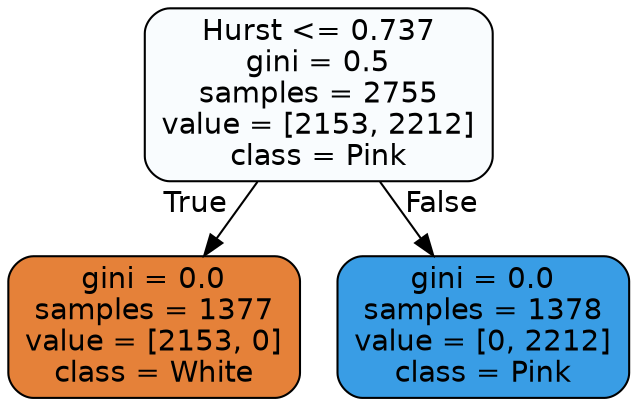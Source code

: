 digraph Tree {
node [shape=box, style="filled, rounded", color="black", fontname=helvetica] ;
edge [fontname=helvetica] ;
0 [label="Hurst <= 0.737\ngini = 0.5\nsamples = 2755\nvalue = [2153, 2212]\nclass = Pink", fillcolor="#399de507"] ;
1 [label="gini = 0.0\nsamples = 1377\nvalue = [2153, 0]\nclass = White", fillcolor="#e58139ff"] ;
0 -> 1 [labeldistance=2.5, labelangle=45, headlabel="True"] ;
2 [label="gini = 0.0\nsamples = 1378\nvalue = [0, 2212]\nclass = Pink", fillcolor="#399de5ff"] ;
0 -> 2 [labeldistance=2.5, labelangle=-45, headlabel="False"] ;
}